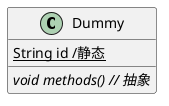 @startuml
'https://plantuml.com/class-diagram
class Dummy {
  {static} String id /静态
  {abstract} void methods() // 抽象
}
@enduml


@enduml